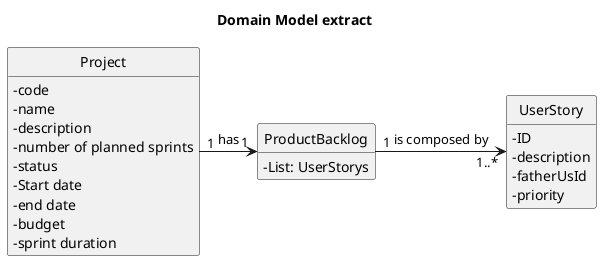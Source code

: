 @startuml
'https://plantuml.com/class-diagram
hide circle
skinparam classAttributeIconSize 0
hide methods

title Domain Model extract

class Project {
    -code
    -name
    -description
    -number of planned sprints
    -status
    -Start date
    -end date
    -budget
    -sprint duration
}

class ProductBacklog {
    -List: UserStorys
}

class UserStory {
    -ID
    -description
    -fatherUsId
    -priority
}

Project "1" -right-> "1" ProductBacklog: has
ProductBacklog "1" -> "1..*" UserStory: is composed by


@enduml